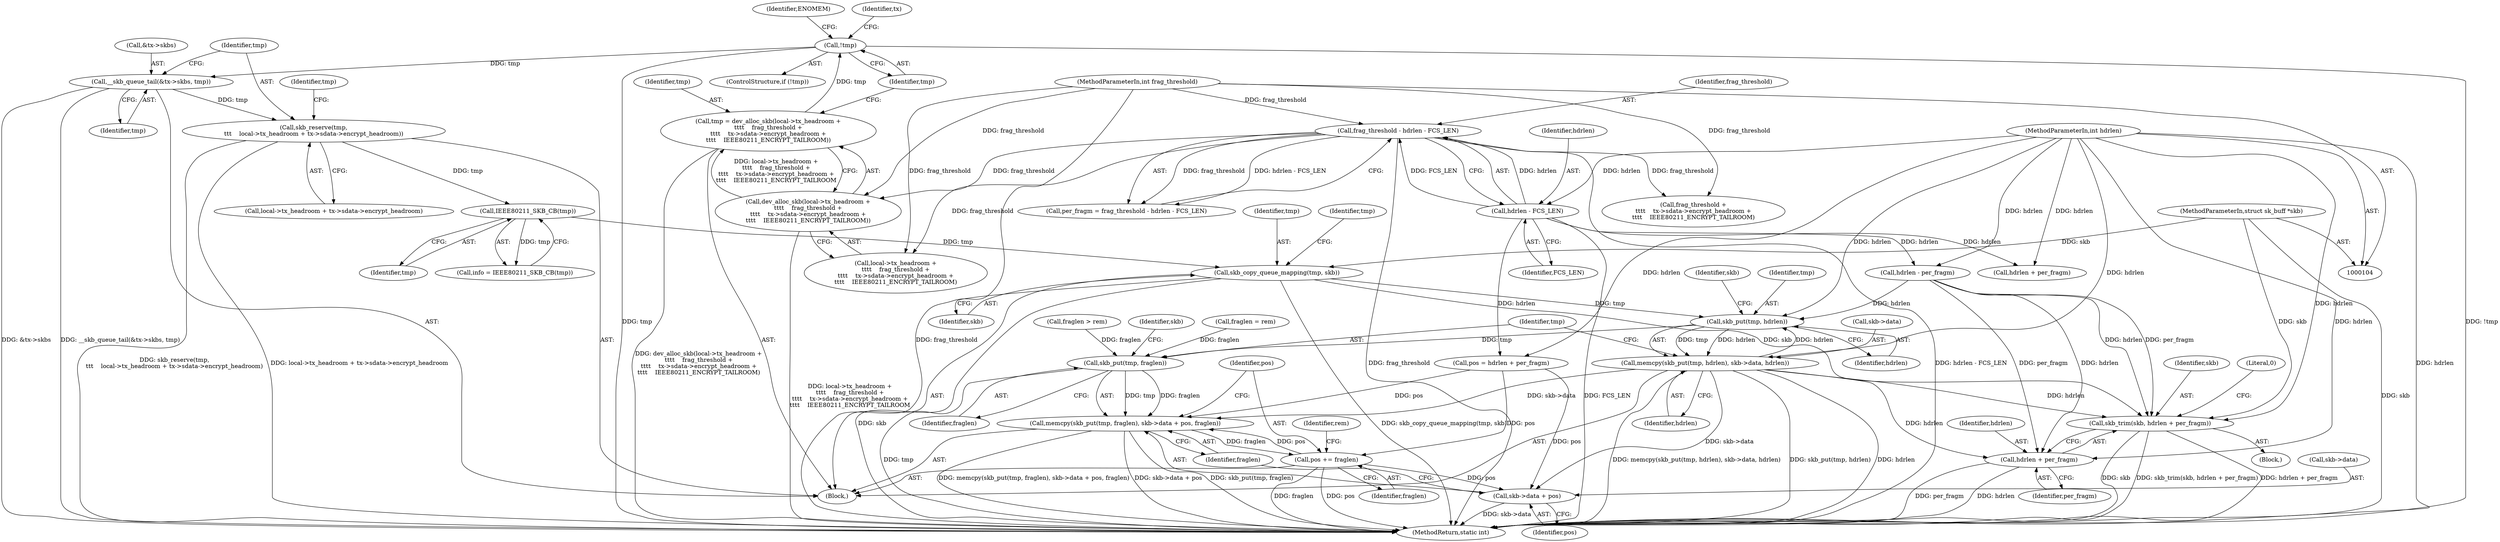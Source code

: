 digraph "0_linux_338f977f4eb441e69bb9a46eaa0ac715c931a67f@API" {
"1000236" [label="(Call,skb_copy_queue_mapping(tmp, skb))"];
"1000219" [label="(Call,IEEE80211_SKB_CB(tmp))"];
"1000195" [label="(Call,skb_reserve(tmp,\n\t\t\t    local->tx_headroom + tx->sdata->encrypt_headroom))"];
"1000189" [label="(Call,__skb_queue_tail(&tx->skbs, tmp))"];
"1000184" [label="(Call,!tmp)"];
"1000167" [label="(Call,tmp = dev_alloc_skb(local->tx_headroom +\n\t\t\t\t    frag_threshold +\n\t\t\t\t    tx->sdata->encrypt_headroom +\n\t\t\t\t    IEEE80211_ENCRYPT_TAILROOM))"];
"1000169" [label="(Call,dev_alloc_skb(local->tx_headroom +\n\t\t\t\t    frag_threshold +\n\t\t\t\t    tx->sdata->encrypt_headroom +\n\t\t\t\t    IEEE80211_ENCRYPT_TAILROOM))"];
"1000121" [label="(Call,frag_threshold - hdrlen - FCS_LEN)"];
"1000108" [label="(MethodParameterIn,int frag_threshold)"];
"1000123" [label="(Call,hdrlen - FCS_LEN)"];
"1000107" [label="(MethodParameterIn,int hdrlen)"];
"1000106" [label="(MethodParameterIn,struct sk_buff *skb)"];
"1000254" [label="(Call,skb_put(tmp, hdrlen))"];
"1000253" [label="(Call,memcpy(skb_put(tmp, hdrlen), skb->data, hdrlen))"];
"1000261" [label="(Call,memcpy(skb_put(tmp, fraglen), skb->data + pos, fraglen))"];
"1000271" [label="(Call,pos += fraglen)"];
"1000265" [label="(Call,skb->data + pos)"];
"1000274" [label="(Call,skb_trim(skb, hdrlen + per_fragm))"];
"1000276" [label="(Call,hdrlen + per_fragm)"];
"1000262" [label="(Call,skb_put(tmp, fraglen))"];
"1000278" [label="(Identifier,per_fragm)"];
"1000197" [label="(Call,local->tx_headroom + tx->sdata->encrypt_headroom)"];
"1000139" [label="(Call,hdrlen - per_fragm)"];
"1000188" [label="(Identifier,ENOMEM)"];
"1000196" [label="(Identifier,tmp)"];
"1000220" [label="(Identifier,tmp)"];
"1000258" [label="(Identifier,skb)"];
"1000122" [label="(Identifier,frag_threshold)"];
"1000267" [label="(Identifier,skb)"];
"1000281" [label="(MethodReturn,static int)"];
"1000151" [label="(Identifier,rem)"];
"1000257" [label="(Call,skb->data)"];
"1000273" [label="(Identifier,fraglen)"];
"1000194" [label="(Identifier,tmp)"];
"1000167" [label="(Call,tmp = dev_alloc_skb(local->tx_headroom +\n\t\t\t\t    frag_threshold +\n\t\t\t\t    tx->sdata->encrypt_headroom +\n\t\t\t\t    IEEE80211_ENCRYPT_TAILROOM))"];
"1000256" [label="(Identifier,hdrlen)"];
"1000270" [label="(Identifier,fraglen)"];
"1000277" [label="(Identifier,hdrlen)"];
"1000109" [label="(Block,)"];
"1000189" [label="(Call,__skb_queue_tail(&tx->skbs, tmp))"];
"1000190" [label="(Call,&tx->skbs)"];
"1000219" [label="(Call,IEEE80211_SKB_CB(tmp))"];
"1000184" [label="(Call,!tmp)"];
"1000161" [label="(Call,fraglen = rem)"];
"1000119" [label="(Call,per_fragm = frag_threshold - hdrlen - FCS_LEN)"];
"1000271" [label="(Call,pos += fraglen)"];
"1000108" [label="(MethodParameterIn,int frag_threshold)"];
"1000169" [label="(Call,dev_alloc_skb(local->tx_headroom +\n\t\t\t\t    frag_threshold +\n\t\t\t\t    tx->sdata->encrypt_headroom +\n\t\t\t\t    IEEE80211_ENCRYPT_TAILROOM))"];
"1000264" [label="(Identifier,fraglen)"];
"1000183" [label="(ControlStructure,if (!tmp))"];
"1000237" [label="(Identifier,tmp)"];
"1000217" [label="(Call,info = IEEE80211_SKB_CB(tmp))"];
"1000124" [label="(Identifier,hdrlen)"];
"1000129" [label="(Call,hdrlen + per_fragm)"];
"1000266" [label="(Call,skb->data)"];
"1000107" [label="(MethodParameterIn,int hdrlen)"];
"1000125" [label="(Identifier,FCS_LEN)"];
"1000127" [label="(Call,pos = hdrlen + per_fragm)"];
"1000265" [label="(Call,skb->data + pos)"];
"1000168" [label="(Identifier,tmp)"];
"1000255" [label="(Identifier,tmp)"];
"1000106" [label="(MethodParameterIn,struct sk_buff *skb)"];
"1000275" [label="(Identifier,skb)"];
"1000241" [label="(Identifier,tmp)"];
"1000269" [label="(Identifier,pos)"];
"1000253" [label="(Call,memcpy(skb_put(tmp, hdrlen), skb->data, hdrlen))"];
"1000195" [label="(Call,skb_reserve(tmp,\n\t\t\t    local->tx_headroom + tx->sdata->encrypt_headroom))"];
"1000238" [label="(Identifier,skb)"];
"1000272" [label="(Identifier,pos)"];
"1000263" [label="(Identifier,tmp)"];
"1000274" [label="(Call,skb_trim(skb, hdrlen + per_fragm))"];
"1000192" [label="(Identifier,tx)"];
"1000152" [label="(Block,)"];
"1000170" [label="(Call,local->tx_headroom +\n\t\t\t\t    frag_threshold +\n\t\t\t\t    tx->sdata->encrypt_headroom +\n\t\t\t\t    IEEE80211_ENCRYPT_TAILROOM)"];
"1000174" [label="(Call,frag_threshold +\n\t\t\t\t    tx->sdata->encrypt_headroom +\n\t\t\t\t    IEEE80211_ENCRYPT_TAILROOM)"];
"1000276" [label="(Call,hdrlen + per_fragm)"];
"1000260" [label="(Identifier,hdrlen)"];
"1000261" [label="(Call,memcpy(skb_put(tmp, fraglen), skb->data + pos, fraglen))"];
"1000280" [label="(Literal,0)"];
"1000158" [label="(Call,fraglen > rem)"];
"1000208" [label="(Identifier,tmp)"];
"1000185" [label="(Identifier,tmp)"];
"1000262" [label="(Call,skb_put(tmp, fraglen))"];
"1000236" [label="(Call,skb_copy_queue_mapping(tmp, skb))"];
"1000121" [label="(Call,frag_threshold - hdrlen - FCS_LEN)"];
"1000123" [label="(Call,hdrlen - FCS_LEN)"];
"1000254" [label="(Call,skb_put(tmp, hdrlen))"];
"1000236" -> "1000152"  [label="AST: "];
"1000236" -> "1000238"  [label="CFG: "];
"1000237" -> "1000236"  [label="AST: "];
"1000238" -> "1000236"  [label="AST: "];
"1000241" -> "1000236"  [label="CFG: "];
"1000236" -> "1000281"  [label="DDG: skb_copy_queue_mapping(tmp, skb)"];
"1000236" -> "1000281"  [label="DDG: skb"];
"1000219" -> "1000236"  [label="DDG: tmp"];
"1000106" -> "1000236"  [label="DDG: skb"];
"1000236" -> "1000254"  [label="DDG: tmp"];
"1000236" -> "1000274"  [label="DDG: skb"];
"1000219" -> "1000217"  [label="AST: "];
"1000219" -> "1000220"  [label="CFG: "];
"1000220" -> "1000219"  [label="AST: "];
"1000217" -> "1000219"  [label="CFG: "];
"1000219" -> "1000217"  [label="DDG: tmp"];
"1000195" -> "1000219"  [label="DDG: tmp"];
"1000195" -> "1000152"  [label="AST: "];
"1000195" -> "1000197"  [label="CFG: "];
"1000196" -> "1000195"  [label="AST: "];
"1000197" -> "1000195"  [label="AST: "];
"1000208" -> "1000195"  [label="CFG: "];
"1000195" -> "1000281"  [label="DDG: skb_reserve(tmp,\n\t\t\t    local->tx_headroom + tx->sdata->encrypt_headroom)"];
"1000195" -> "1000281"  [label="DDG: local->tx_headroom + tx->sdata->encrypt_headroom"];
"1000189" -> "1000195"  [label="DDG: tmp"];
"1000189" -> "1000152"  [label="AST: "];
"1000189" -> "1000194"  [label="CFG: "];
"1000190" -> "1000189"  [label="AST: "];
"1000194" -> "1000189"  [label="AST: "];
"1000196" -> "1000189"  [label="CFG: "];
"1000189" -> "1000281"  [label="DDG: &tx->skbs"];
"1000189" -> "1000281"  [label="DDG: __skb_queue_tail(&tx->skbs, tmp)"];
"1000184" -> "1000189"  [label="DDG: tmp"];
"1000184" -> "1000183"  [label="AST: "];
"1000184" -> "1000185"  [label="CFG: "];
"1000185" -> "1000184"  [label="AST: "];
"1000188" -> "1000184"  [label="CFG: "];
"1000192" -> "1000184"  [label="CFG: "];
"1000184" -> "1000281"  [label="DDG: tmp"];
"1000184" -> "1000281"  [label="DDG: !tmp"];
"1000167" -> "1000184"  [label="DDG: tmp"];
"1000167" -> "1000152"  [label="AST: "];
"1000167" -> "1000169"  [label="CFG: "];
"1000168" -> "1000167"  [label="AST: "];
"1000169" -> "1000167"  [label="AST: "];
"1000185" -> "1000167"  [label="CFG: "];
"1000167" -> "1000281"  [label="DDG: dev_alloc_skb(local->tx_headroom +\n\t\t\t\t    frag_threshold +\n\t\t\t\t    tx->sdata->encrypt_headroom +\n\t\t\t\t    IEEE80211_ENCRYPT_TAILROOM)"];
"1000169" -> "1000167"  [label="DDG: local->tx_headroom +\n\t\t\t\t    frag_threshold +\n\t\t\t\t    tx->sdata->encrypt_headroom +\n\t\t\t\t    IEEE80211_ENCRYPT_TAILROOM"];
"1000169" -> "1000170"  [label="CFG: "];
"1000170" -> "1000169"  [label="AST: "];
"1000169" -> "1000281"  [label="DDG: local->tx_headroom +\n\t\t\t\t    frag_threshold +\n\t\t\t\t    tx->sdata->encrypt_headroom +\n\t\t\t\t    IEEE80211_ENCRYPT_TAILROOM"];
"1000121" -> "1000169"  [label="DDG: frag_threshold"];
"1000108" -> "1000169"  [label="DDG: frag_threshold"];
"1000121" -> "1000119"  [label="AST: "];
"1000121" -> "1000123"  [label="CFG: "];
"1000122" -> "1000121"  [label="AST: "];
"1000123" -> "1000121"  [label="AST: "];
"1000119" -> "1000121"  [label="CFG: "];
"1000121" -> "1000281"  [label="DDG: hdrlen - FCS_LEN"];
"1000121" -> "1000281"  [label="DDG: frag_threshold"];
"1000121" -> "1000119"  [label="DDG: frag_threshold"];
"1000121" -> "1000119"  [label="DDG: hdrlen - FCS_LEN"];
"1000108" -> "1000121"  [label="DDG: frag_threshold"];
"1000123" -> "1000121"  [label="DDG: hdrlen"];
"1000123" -> "1000121"  [label="DDG: FCS_LEN"];
"1000121" -> "1000170"  [label="DDG: frag_threshold"];
"1000121" -> "1000174"  [label="DDG: frag_threshold"];
"1000108" -> "1000104"  [label="AST: "];
"1000108" -> "1000281"  [label="DDG: frag_threshold"];
"1000108" -> "1000170"  [label="DDG: frag_threshold"];
"1000108" -> "1000174"  [label="DDG: frag_threshold"];
"1000123" -> "1000125"  [label="CFG: "];
"1000124" -> "1000123"  [label="AST: "];
"1000125" -> "1000123"  [label="AST: "];
"1000123" -> "1000281"  [label="DDG: FCS_LEN"];
"1000107" -> "1000123"  [label="DDG: hdrlen"];
"1000123" -> "1000127"  [label="DDG: hdrlen"];
"1000123" -> "1000129"  [label="DDG: hdrlen"];
"1000123" -> "1000139"  [label="DDG: hdrlen"];
"1000107" -> "1000104"  [label="AST: "];
"1000107" -> "1000281"  [label="DDG: hdrlen"];
"1000107" -> "1000127"  [label="DDG: hdrlen"];
"1000107" -> "1000129"  [label="DDG: hdrlen"];
"1000107" -> "1000139"  [label="DDG: hdrlen"];
"1000107" -> "1000254"  [label="DDG: hdrlen"];
"1000107" -> "1000253"  [label="DDG: hdrlen"];
"1000107" -> "1000274"  [label="DDG: hdrlen"];
"1000107" -> "1000276"  [label="DDG: hdrlen"];
"1000106" -> "1000104"  [label="AST: "];
"1000106" -> "1000281"  [label="DDG: skb"];
"1000106" -> "1000274"  [label="DDG: skb"];
"1000254" -> "1000253"  [label="AST: "];
"1000254" -> "1000256"  [label="CFG: "];
"1000255" -> "1000254"  [label="AST: "];
"1000256" -> "1000254"  [label="AST: "];
"1000258" -> "1000254"  [label="CFG: "];
"1000254" -> "1000253"  [label="DDG: tmp"];
"1000254" -> "1000253"  [label="DDG: hdrlen"];
"1000253" -> "1000254"  [label="DDG: hdrlen"];
"1000139" -> "1000254"  [label="DDG: hdrlen"];
"1000254" -> "1000262"  [label="DDG: tmp"];
"1000253" -> "1000152"  [label="AST: "];
"1000253" -> "1000260"  [label="CFG: "];
"1000257" -> "1000253"  [label="AST: "];
"1000260" -> "1000253"  [label="AST: "];
"1000263" -> "1000253"  [label="CFG: "];
"1000253" -> "1000281"  [label="DDG: hdrlen"];
"1000253" -> "1000281"  [label="DDG: memcpy(skb_put(tmp, hdrlen), skb->data, hdrlen)"];
"1000253" -> "1000281"  [label="DDG: skb_put(tmp, hdrlen)"];
"1000253" -> "1000261"  [label="DDG: skb->data"];
"1000253" -> "1000265"  [label="DDG: skb->data"];
"1000253" -> "1000274"  [label="DDG: hdrlen"];
"1000253" -> "1000276"  [label="DDG: hdrlen"];
"1000261" -> "1000152"  [label="AST: "];
"1000261" -> "1000270"  [label="CFG: "];
"1000262" -> "1000261"  [label="AST: "];
"1000265" -> "1000261"  [label="AST: "];
"1000270" -> "1000261"  [label="AST: "];
"1000272" -> "1000261"  [label="CFG: "];
"1000261" -> "1000281"  [label="DDG: skb->data + pos"];
"1000261" -> "1000281"  [label="DDG: skb_put(tmp, fraglen)"];
"1000261" -> "1000281"  [label="DDG: memcpy(skb_put(tmp, fraglen), skb->data + pos, fraglen)"];
"1000262" -> "1000261"  [label="DDG: tmp"];
"1000262" -> "1000261"  [label="DDG: fraglen"];
"1000127" -> "1000261"  [label="DDG: pos"];
"1000271" -> "1000261"  [label="DDG: pos"];
"1000261" -> "1000271"  [label="DDG: fraglen"];
"1000271" -> "1000152"  [label="AST: "];
"1000271" -> "1000273"  [label="CFG: "];
"1000272" -> "1000271"  [label="AST: "];
"1000273" -> "1000271"  [label="AST: "];
"1000151" -> "1000271"  [label="CFG: "];
"1000271" -> "1000281"  [label="DDG: fraglen"];
"1000271" -> "1000281"  [label="DDG: pos"];
"1000271" -> "1000265"  [label="DDG: pos"];
"1000127" -> "1000271"  [label="DDG: pos"];
"1000265" -> "1000269"  [label="CFG: "];
"1000266" -> "1000265"  [label="AST: "];
"1000269" -> "1000265"  [label="AST: "];
"1000270" -> "1000265"  [label="CFG: "];
"1000265" -> "1000281"  [label="DDG: skb->data"];
"1000127" -> "1000265"  [label="DDG: pos"];
"1000274" -> "1000109"  [label="AST: "];
"1000274" -> "1000276"  [label="CFG: "];
"1000275" -> "1000274"  [label="AST: "];
"1000276" -> "1000274"  [label="AST: "];
"1000280" -> "1000274"  [label="CFG: "];
"1000274" -> "1000281"  [label="DDG: skb"];
"1000274" -> "1000281"  [label="DDG: skb_trim(skb, hdrlen + per_fragm)"];
"1000274" -> "1000281"  [label="DDG: hdrlen + per_fragm"];
"1000139" -> "1000274"  [label="DDG: hdrlen"];
"1000139" -> "1000274"  [label="DDG: per_fragm"];
"1000276" -> "1000278"  [label="CFG: "];
"1000277" -> "1000276"  [label="AST: "];
"1000278" -> "1000276"  [label="AST: "];
"1000276" -> "1000281"  [label="DDG: per_fragm"];
"1000276" -> "1000281"  [label="DDG: hdrlen"];
"1000139" -> "1000276"  [label="DDG: hdrlen"];
"1000139" -> "1000276"  [label="DDG: per_fragm"];
"1000262" -> "1000264"  [label="CFG: "];
"1000263" -> "1000262"  [label="AST: "];
"1000264" -> "1000262"  [label="AST: "];
"1000267" -> "1000262"  [label="CFG: "];
"1000262" -> "1000281"  [label="DDG: tmp"];
"1000158" -> "1000262"  [label="DDG: fraglen"];
"1000161" -> "1000262"  [label="DDG: fraglen"];
}
